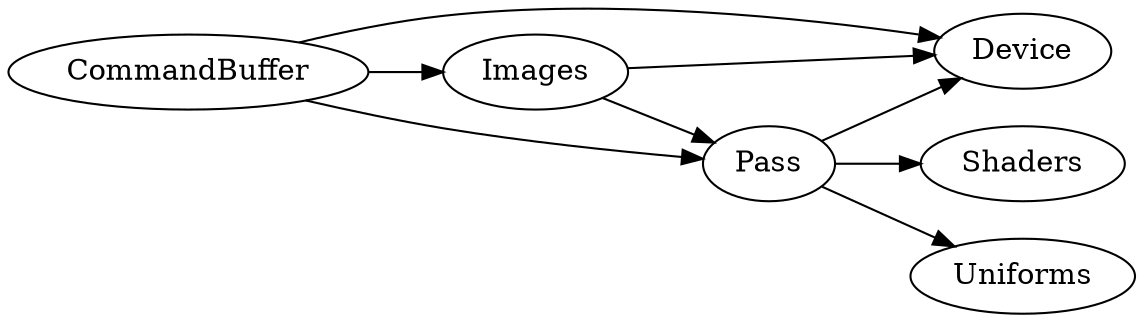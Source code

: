 digraph {
  graph [rankdir=LR];

  Images -> Device;
  Images -> Pass;

  Pass -> Device;
  Pass -> Shaders;
  Pass -> Uniforms;

  CommandBuffer -> Images;
  CommandBuffer -> Device;
  CommandBuffer -> Pass;
}
